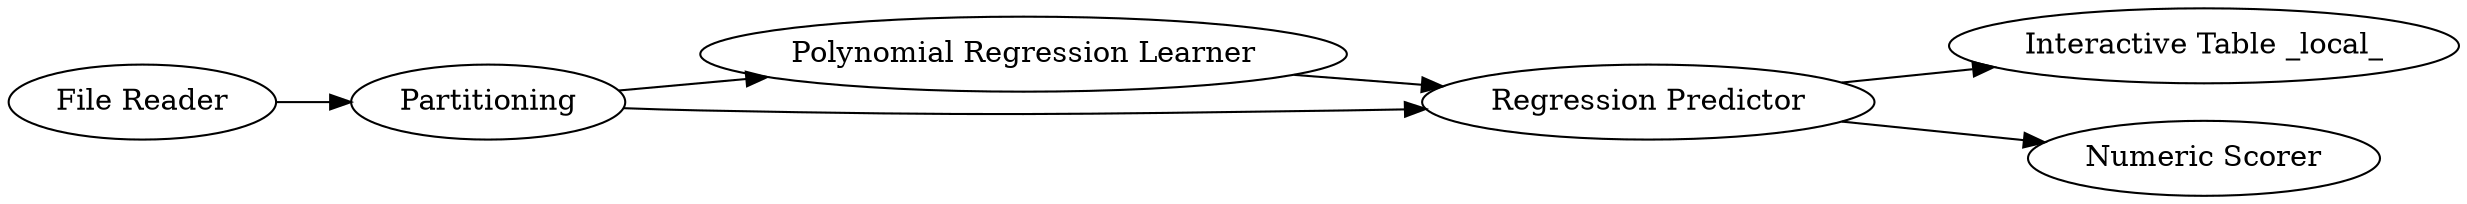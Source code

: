 digraph {
	2 -> 18
	2 -> 22
	22 -> 9
	22 -> 37
	18 -> 22
	1 -> 2
	1 [label="File Reader"]
	22 [label="Regression Predictor"]
	9 [label="Interactive Table _local_"]
	18 [label="Polynomial Regression Learner"]
	2 [label=Partitioning]
	37 [label="Numeric Scorer"]
	rankdir=LR
}
